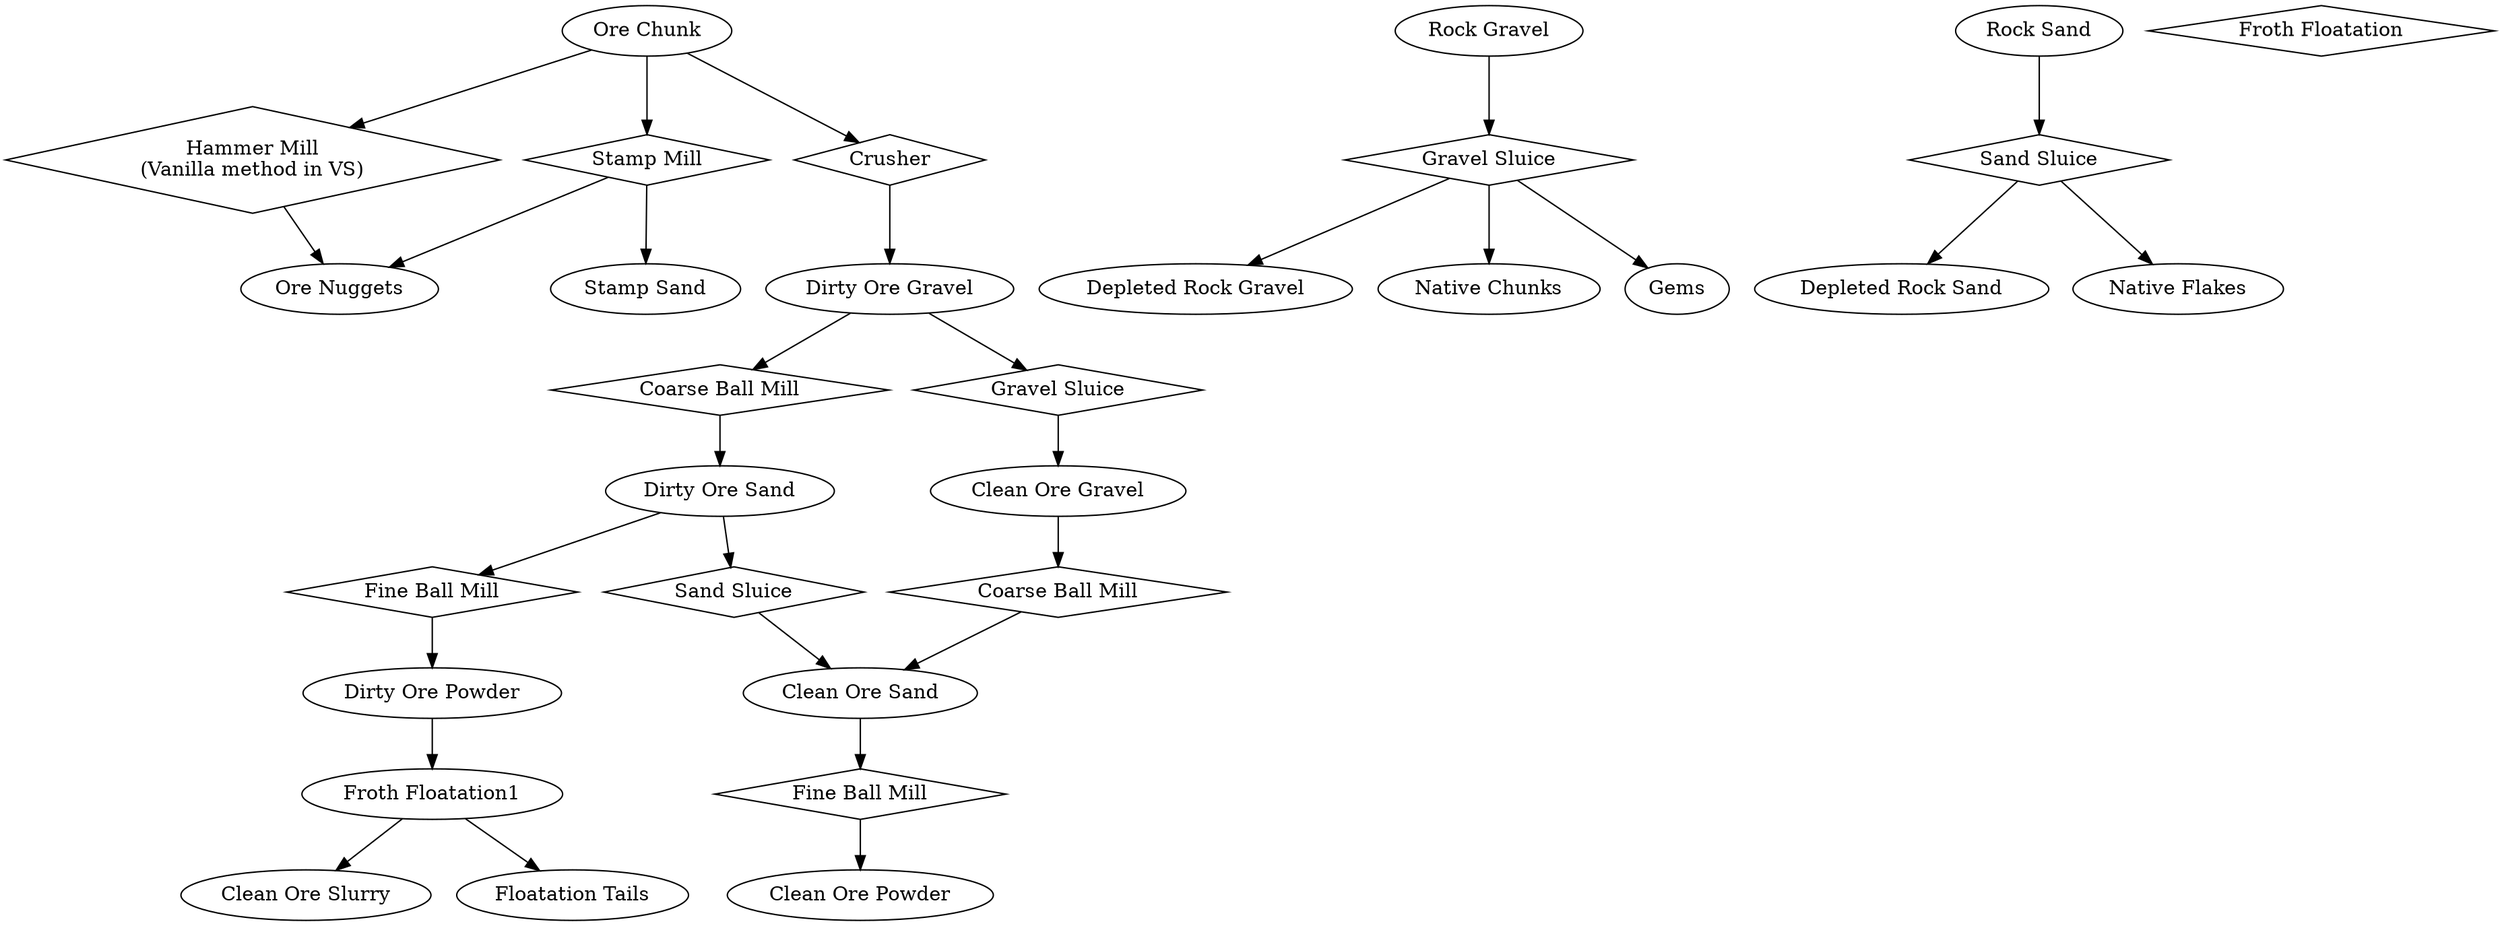 digraph dressing {

	// Machines and Methods
	"Hammer Mill\n(Vanilla method in VS)1" [shape=diamond,label="Hammer Mill\n(Vanilla method in VS)"]
	"Stamp Mill1" [shape=diamond,label="Stamp Mill"]
	"Crusher1" [shape=diamond,label="Crusher"]
	"Coarse Ball Mill1" [shape=diamond,label="Coarse Ball Mill"]
	"Coarse Ball Mill2" [shape=diamond,label="Coarse Ball Mill"]
	"Fine Ball Mill1" [shape=diamond,label="Fine Ball Mill"]
	"Fine Ball Mill2" [shape=diamond,label="Fine Ball Mill"]
	"Gravel Sluice1" [shape=diamond,label="Gravel Sluice"]
	"Gravel Sluice2" [shape=diamond,label="Gravel Sluice"]
	"Sand Sluice1" [shape=diamond,label="Sand Sluice"]
	"Sand Sluice2" [shape=diamond,label="Sand Sluice"]
	"Froth Floation1" [shape=diamond,label="Froth Floatation"]

	// Processes
	"Ore Chunk" -> "Hammer Mill\n(Vanilla method in VS)1" -> "Ore Nuggets"
	"Ore Chunk" -> "Stamp Mill1" -> "Ore Nuggets"
	"Stamp Mill1" -> "Stamp Sand"
	"Ore Chunk" -> "Crusher1" -> "Dirty Ore Gravel"
	"Ore Chunk" "Dirty Ore Gravel" -> "Coarse Ball Mill1" -> "Dirty Ore Sand"
	"Dirty Ore Gravel" "Dirty Ore Sand" -> "Fine Ball Mill1" -> "Dirty Ore Powder"
	"Dirty Ore Gravel" -> "Gravel Sluice1" -> "Clean Ore Gravel"
	"Rock Gravel" -> "Gravel Sluice2" -> "Depleted Rock Gravel"
	"Gravel Sluice2" -> "Native Chunks"
	"Gravel Sluice2" -> "Gems"
	"Dirty Ore Sand" -> "Sand Sluice1" -> "Clean Ore Sand"
	"Rock Sand" -> "Sand Sluice2" -> "Depleted Rock Sand"
	"Sand Sluice2" -> "Native Flakes"
	"Clean Ore Gravel" -> "Coarse Ball Mill2" -> "Clean Ore Sand"
	"Clean Ore Sand" -> "Fine Ball Mill2" -> "Clean Ore Powder"
	"Dirty Ore Powder" -> "Froth Floatation1" -> "Clean Ore Slurry"
	"Froth Floatation1" -> "Floatation Tails"
}
